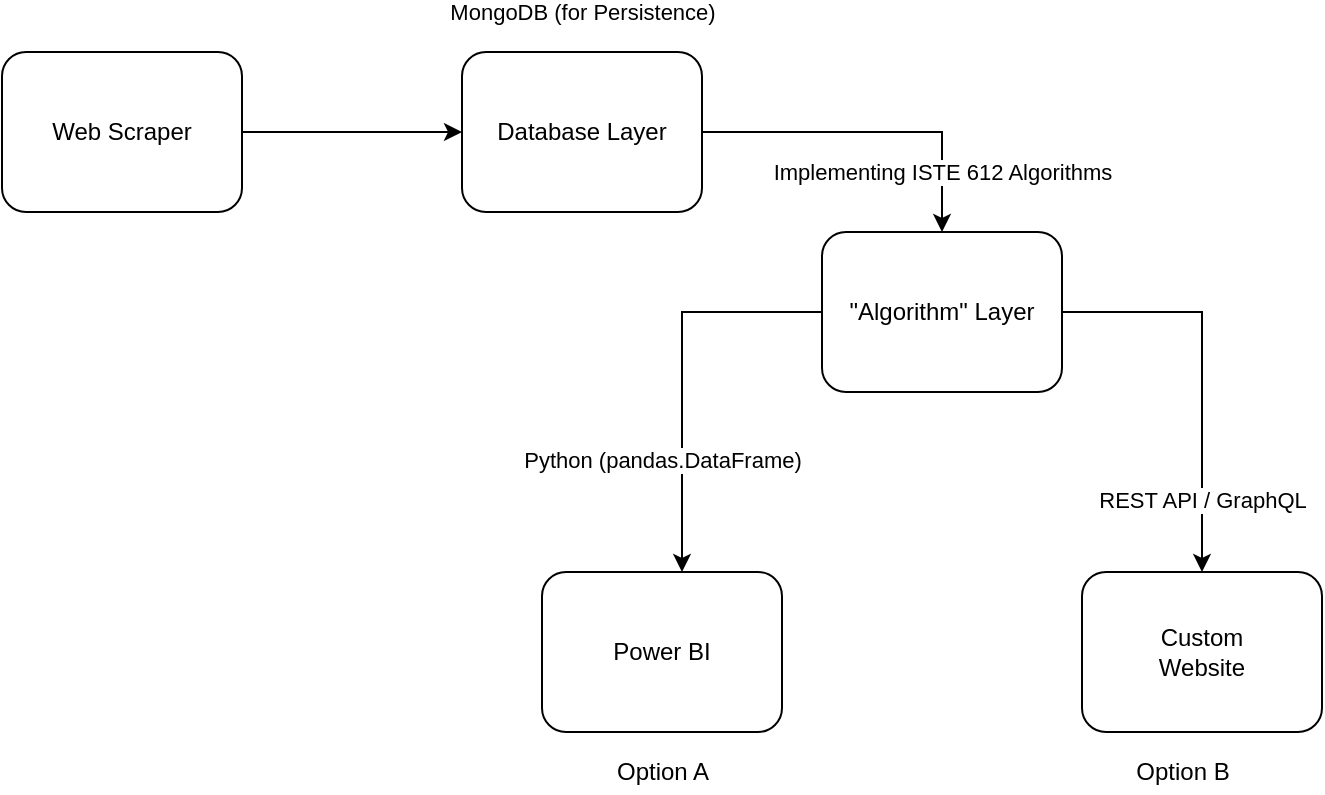 <mxfile version="14.8.3" type="github">
  <diagram id="73utSOMPowLe8q3o0h0M" name="Page-1">
    <mxGraphModel dx="1420" dy="745" grid="1" gridSize="10" guides="1" tooltips="1" connect="1" arrows="1" fold="1" page="1" pageScale="1" pageWidth="850" pageHeight="1100" math="0" shadow="0">
      <root>
        <mxCell id="0" />
        <mxCell id="1" parent="0" />
        <mxCell id="9hfM5ltIJWPIcJ2tP9vn-3" value="" style="edgeStyle=orthogonalEdgeStyle;rounded=0;orthogonalLoop=1;jettySize=auto;html=1;" edge="1" parent="1" source="9hfM5ltIJWPIcJ2tP9vn-1" target="9hfM5ltIJWPIcJ2tP9vn-2">
          <mxGeometry relative="1" as="geometry" />
        </mxCell>
        <mxCell id="9hfM5ltIJWPIcJ2tP9vn-12" value="MongoDB (for Persistence)" style="edgeLabel;html=1;align=center;verticalAlign=middle;resizable=0;points=[];" vertex="1" connectable="0" parent="9hfM5ltIJWPIcJ2tP9vn-3">
          <mxGeometry x="-0.107" y="2" relative="1" as="geometry">
            <mxPoint x="121" y="-58" as="offset" />
          </mxGeometry>
        </mxCell>
        <mxCell id="9hfM5ltIJWPIcJ2tP9vn-1" value="Web Scraper" style="rounded=1;whiteSpace=wrap;html=1;" vertex="1" parent="1">
          <mxGeometry x="70" y="140" width="120" height="80" as="geometry" />
        </mxCell>
        <mxCell id="9hfM5ltIJWPIcJ2tP9vn-5" value="" style="edgeStyle=orthogonalEdgeStyle;rounded=0;orthogonalLoop=1;jettySize=auto;html=1;" edge="1" parent="1" source="9hfM5ltIJWPIcJ2tP9vn-2" target="9hfM5ltIJWPIcJ2tP9vn-4">
          <mxGeometry relative="1" as="geometry" />
        </mxCell>
        <mxCell id="9hfM5ltIJWPIcJ2tP9vn-11" value="Implementing ISTE 612 Algorithms" style="edgeLabel;html=1;align=center;verticalAlign=middle;resizable=0;points=[];" vertex="1" connectable="0" parent="9hfM5ltIJWPIcJ2tP9vn-5">
          <mxGeometry x="0.094" y="2" relative="1" as="geometry">
            <mxPoint x="27" y="22" as="offset" />
          </mxGeometry>
        </mxCell>
        <mxCell id="9hfM5ltIJWPIcJ2tP9vn-2" value="Database Layer" style="rounded=1;whiteSpace=wrap;html=1;" vertex="1" parent="1">
          <mxGeometry x="300" y="140" width="120" height="80" as="geometry" />
        </mxCell>
        <mxCell id="9hfM5ltIJWPIcJ2tP9vn-7" value="" style="edgeStyle=orthogonalEdgeStyle;rounded=0;orthogonalLoop=1;jettySize=auto;html=1;exitX=0;exitY=0.5;exitDx=0;exitDy=0;" edge="1" parent="1" source="9hfM5ltIJWPIcJ2tP9vn-4">
          <mxGeometry relative="1" as="geometry">
            <mxPoint x="450" y="270" as="sourcePoint" />
            <mxPoint x="410" y="400" as="targetPoint" />
            <Array as="points">
              <mxPoint x="410" y="270" />
            </Array>
          </mxGeometry>
        </mxCell>
        <mxCell id="9hfM5ltIJWPIcJ2tP9vn-16" value="Python (pandas.DataFrame)" style="edgeLabel;html=1;align=center;verticalAlign=middle;resizable=0;points=[];" vertex="1" connectable="0" parent="9hfM5ltIJWPIcJ2tP9vn-7">
          <mxGeometry x="-0.059" relative="1" as="geometry">
            <mxPoint x="-10" y="50" as="offset" />
          </mxGeometry>
        </mxCell>
        <mxCell id="9hfM5ltIJWPIcJ2tP9vn-9" style="edgeStyle=orthogonalEdgeStyle;rounded=0;orthogonalLoop=1;jettySize=auto;html=1;" edge="1" parent="1" source="9hfM5ltIJWPIcJ2tP9vn-4" target="9hfM5ltIJWPIcJ2tP9vn-8">
          <mxGeometry relative="1" as="geometry" />
        </mxCell>
        <mxCell id="9hfM5ltIJWPIcJ2tP9vn-13" value="REST API / GraphQL" style="edgeLabel;html=1;align=center;verticalAlign=middle;resizable=0;points=[];" vertex="1" connectable="0" parent="9hfM5ltIJWPIcJ2tP9vn-9">
          <mxGeometry x="0.114" y="4" relative="1" as="geometry">
            <mxPoint x="-4" y="52" as="offset" />
          </mxGeometry>
        </mxCell>
        <mxCell id="9hfM5ltIJWPIcJ2tP9vn-4" value="&quot;Algorithm&quot; Layer" style="rounded=1;whiteSpace=wrap;html=1;" vertex="1" parent="1">
          <mxGeometry x="480" y="230" width="120" height="80" as="geometry" />
        </mxCell>
        <mxCell id="9hfM5ltIJWPIcJ2tP9vn-6" value="Power BI" style="rounded=1;whiteSpace=wrap;html=1;" vertex="1" parent="1">
          <mxGeometry x="340" y="400" width="120" height="80" as="geometry" />
        </mxCell>
        <mxCell id="9hfM5ltIJWPIcJ2tP9vn-8" value="Custom&lt;br&gt;Website" style="rounded=1;whiteSpace=wrap;html=1;" vertex="1" parent="1">
          <mxGeometry x="610" y="400" width="120" height="80" as="geometry" />
        </mxCell>
        <mxCell id="9hfM5ltIJWPIcJ2tP9vn-17" value="Option A" style="text;html=1;align=center;verticalAlign=middle;resizable=0;points=[];autosize=1;strokeColor=none;" vertex="1" parent="1">
          <mxGeometry x="370" y="490" width="60" height="20" as="geometry" />
        </mxCell>
        <mxCell id="9hfM5ltIJWPIcJ2tP9vn-18" value="Option B" style="text;html=1;align=center;verticalAlign=middle;resizable=0;points=[];autosize=1;strokeColor=none;" vertex="1" parent="1">
          <mxGeometry x="630" y="490" width="60" height="20" as="geometry" />
        </mxCell>
      </root>
    </mxGraphModel>
  </diagram>
</mxfile>
